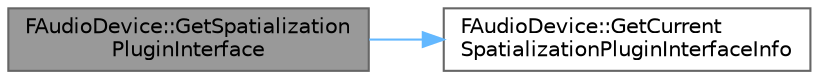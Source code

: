 digraph "FAudioDevice::GetSpatializationPluginInterface"
{
 // INTERACTIVE_SVG=YES
 // LATEX_PDF_SIZE
  bgcolor="transparent";
  edge [fontname=Helvetica,fontsize=10,labelfontname=Helvetica,labelfontsize=10];
  node [fontname=Helvetica,fontsize=10,shape=box,height=0.2,width=0.4];
  rankdir="LR";
  Node1 [id="Node000001",label="FAudioDevice::GetSpatialization\lPluginInterface",height=0.2,width=0.4,color="gray40", fillcolor="grey60", style="filled", fontcolor="black",tooltip="Return the spatialization plugin interface."];
  Node1 -> Node2 [id="edge1_Node000001_Node000002",color="steelblue1",style="solid",tooltip=" "];
  Node2 [id="Node000002",label="FAudioDevice::GetCurrent\lSpatializationPluginInterfaceInfo",height=0.2,width=0.4,color="grey40", fillcolor="white", style="filled",URL="$d7/db1/classFAudioDevice.html#af71b34e346d1145a14c9713c8e2e04e7",tooltip=" "];
}
